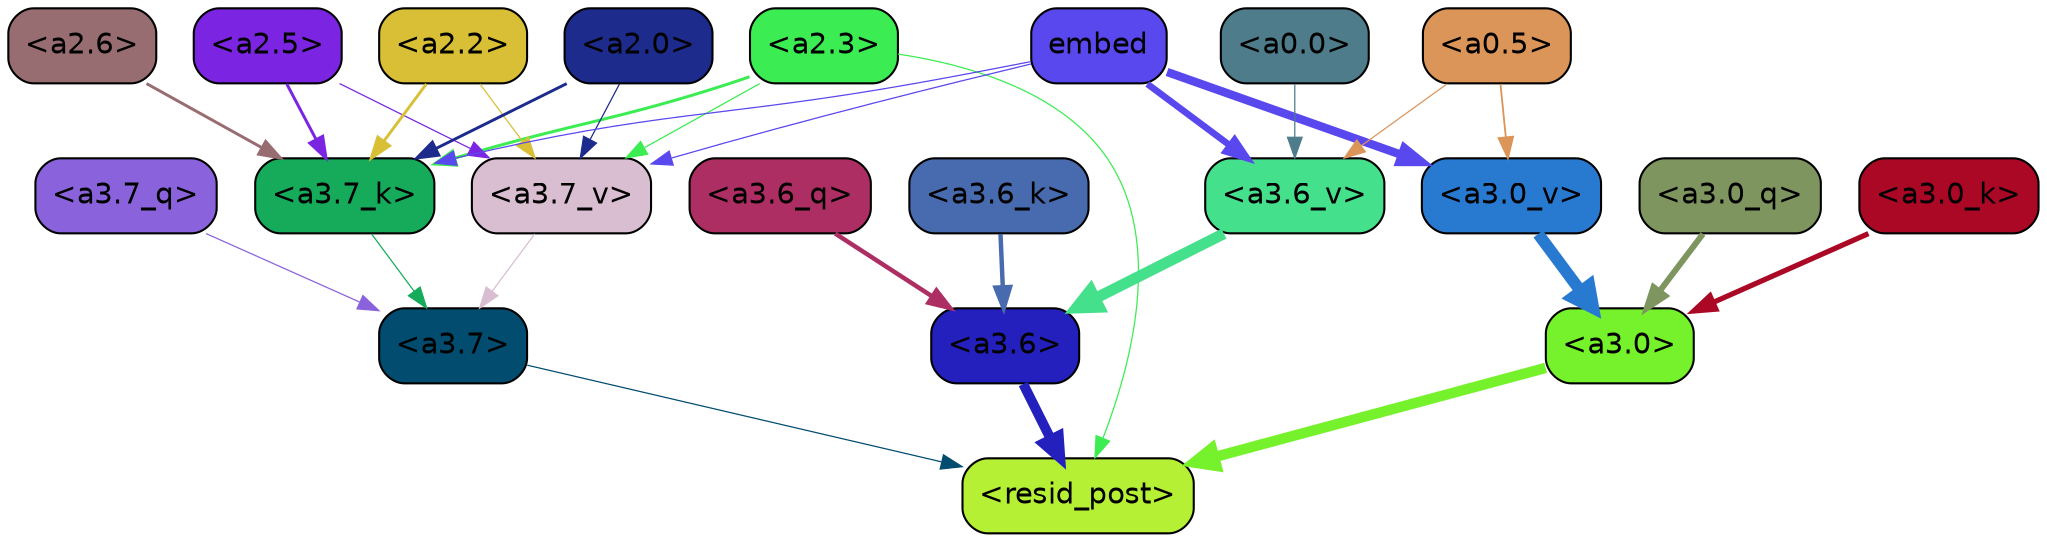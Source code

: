 strict digraph "" {
	graph [bgcolor=transparent,
		layout=dot,
		overlap=false,
		splines=true
	];
	"<a3.7>"	[color=black,
		fillcolor="#024c70",
		fontname=Helvetica,
		shape=box,
		style="filled, rounded"];
	"<resid_post>"	[color=black,
		fillcolor="#b6f034",
		fontname=Helvetica,
		shape=box,
		style="filled, rounded"];
	"<a3.7>" -> "<resid_post>"	[color="#024c70",
		penwidth=0.6];
	"<a3.6>"	[color=black,
		fillcolor="#2320bd",
		fontname=Helvetica,
		shape=box,
		style="filled, rounded"];
	"<a3.6>" -> "<resid_post>"	[color="#2320bd",
		penwidth=4.749041676521301];
	"<a3.0>"	[color=black,
		fillcolor="#75f22b",
		fontname=Helvetica,
		shape=box,
		style="filled, rounded"];
	"<a3.0>" -> "<resid_post>"	[color="#75f22b",
		penwidth=5.004215121269226];
	"<a2.3>"	[color=black,
		fillcolor="#3bed52",
		fontname=Helvetica,
		shape=box,
		style="filled, rounded"];
	"<a2.3>" -> "<resid_post>"	[color="#3bed52",
		penwidth=0.6];
	"<a3.7_k>"	[color=black,
		fillcolor="#15ab5b",
		fontname=Helvetica,
		shape=box,
		style="filled, rounded"];
	"<a2.3>" -> "<a3.7_k>"	[color="#3bed52",
		penwidth=1.4391854107379913];
	"<a3.7_v>"	[color=black,
		fillcolor="#d9bed1",
		fontname=Helvetica,
		shape=box,
		style="filled, rounded"];
	"<a2.3>" -> "<a3.7_v>"	[color="#3bed52",
		penwidth=0.6];
	"<a3.7_q>"	[color=black,
		fillcolor="#8a63dc",
		fontname=Helvetica,
		shape=box,
		style="filled, rounded"];
	"<a3.7_q>" -> "<a3.7>"	[color="#8a63dc",
		penwidth=0.6];
	"<a3.6_q>"	[color=black,
		fillcolor="#ad2e63",
		fontname=Helvetica,
		shape=box,
		style="filled, rounded"];
	"<a3.6_q>" -> "<a3.6>"	[color="#ad2e63",
		penwidth=2.160832464694977];
	"<a3.0_q>"	[color=black,
		fillcolor="#7f955f",
		fontname=Helvetica,
		shape=box,
		style="filled, rounded"];
	"<a3.0_q>" -> "<a3.0>"	[color="#7f955f",
		penwidth=2.870753765106201];
	"<a3.7_k>" -> "<a3.7>"	[color="#15ab5b",
		penwidth=0.6];
	"<a3.6_k>"	[color=black,
		fillcolor="#476bae",
		fontname=Helvetica,
		shape=box,
		style="filled, rounded"];
	"<a3.6_k>" -> "<a3.6>"	[color="#476bae",
		penwidth=2.13908451795578];
	"<a3.0_k>"	[color=black,
		fillcolor="#aa0825",
		fontname=Helvetica,
		shape=box,
		style="filled, rounded"];
	"<a3.0_k>" -> "<a3.0>"	[color="#aa0825",
		penwidth=2.520303964614868];
	"<a3.7_v>" -> "<a3.7>"	[color="#d9bed1",
		penwidth=0.6];
	"<a3.6_v>"	[color=black,
		fillcolor="#45e08c",
		fontname=Helvetica,
		shape=box,
		style="filled, rounded"];
	"<a3.6_v>" -> "<a3.6>"	[color="#45e08c",
		penwidth=5.297133803367615];
	"<a3.0_v>"	[color=black,
		fillcolor="#287ad1",
		fontname=Helvetica,
		shape=box,
		style="filled, rounded"];
	"<a3.0_v>" -> "<a3.0>"	[color="#287ad1",
		penwidth=5.680712580680847];
	"<a2.6>"	[color=black,
		fillcolor="#986d72",
		fontname=Helvetica,
		shape=box,
		style="filled, rounded"];
	"<a2.6>" -> "<a3.7_k>"	[color="#986d72",
		penwidth=1.4180794060230255];
	"<a2.5>"	[color=black,
		fillcolor="#7b25e2",
		fontname=Helvetica,
		shape=box,
		style="filled, rounded"];
	"<a2.5>" -> "<a3.7_k>"	[color="#7b25e2",
		penwidth=1.4281435310840607];
	"<a2.5>" -> "<a3.7_v>"	[color="#7b25e2",
		penwidth=0.6];
	"<a2.2>"	[color=black,
		fillcolor="#d9bf35",
		fontname=Helvetica,
		shape=box,
		style="filled, rounded"];
	"<a2.2>" -> "<a3.7_k>"	[color="#d9bf35",
		penwidth=1.3982512056827545];
	"<a2.2>" -> "<a3.7_v>"	[color="#d9bf35",
		penwidth=0.6];
	"<a2.0>"	[color=black,
		fillcolor="#1c2b8c",
		fontname=Helvetica,
		shape=box,
		style="filled, rounded"];
	"<a2.0>" -> "<a3.7_k>"	[color="#1c2b8c",
		penwidth=1.404832512140274];
	"<a2.0>" -> "<a3.7_v>"	[color="#1c2b8c",
		penwidth=0.6];
	embed	[color=black,
		fillcolor="#5a48ef",
		fontname=Helvetica,
		shape=box,
		style="filled, rounded"];
	embed -> "<a3.7_k>"	[color="#5a48ef",
		penwidth=0.6];
	embed -> "<a3.7_v>"	[color="#5a48ef",
		penwidth=0.6];
	embed -> "<a3.6_v>"	[color="#5a48ef",
		penwidth=3.1808209121227264];
	embed -> "<a3.0_v>"	[color="#5a48ef",
		penwidth=4.036660343408585];
	"<a0.5>"	[color=black,
		fillcolor="#db9559",
		fontname=Helvetica,
		shape=box,
		style="filled, rounded"];
	"<a0.5>" -> "<a3.6_v>"	[color="#db9559",
		penwidth=0.6];
	"<a0.5>" -> "<a3.0_v>"	[color="#db9559",
		penwidth=0.8798569142818451];
	"<a0.0>"	[color=black,
		fillcolor="#4e7c8a",
		fontname=Helvetica,
		shape=box,
		style="filled, rounded"];
	"<a0.0>" -> "<a3.6_v>"	[color="#4e7c8a",
		penwidth=0.6];
}
